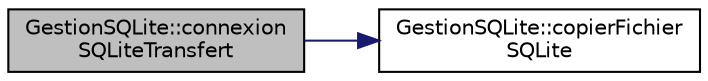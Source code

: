 digraph "GestionSQLite::connexionSQLiteTransfert"
{
 // LATEX_PDF_SIZE
  edge [fontname="Helvetica",fontsize="10",labelfontname="Helvetica",labelfontsize="10"];
  node [fontname="Helvetica",fontsize="10",shape=record];
  rankdir="LR";
  Node1 [label="GestionSQLite::connexion\lSQLiteTransfert",height=0.2,width=0.4,color="black", fillcolor="grey75", style="filled", fontcolor="black",tooltip="GestionSQLite::connexionSQLiteTransfert Cette méthode permet, une fois appelée, de connecter la base ..."];
  Node1 -> Node2 [color="midnightblue",fontsize="10",style="solid",fontname="Helvetica"];
  Node2 [label="GestionSQLite::copierFichier\lSQLite",height=0.2,width=0.4,color="black", fillcolor="white", style="filled",URL="$class_gestion_s_q_lite.html#adb9c73a81b525d91b8d027f9b260a4d4",tooltip="GestionSQLite::copierFichierSQLite Cette méthode permet de supprimer les fichiers issues d'une ancien..."];
}
